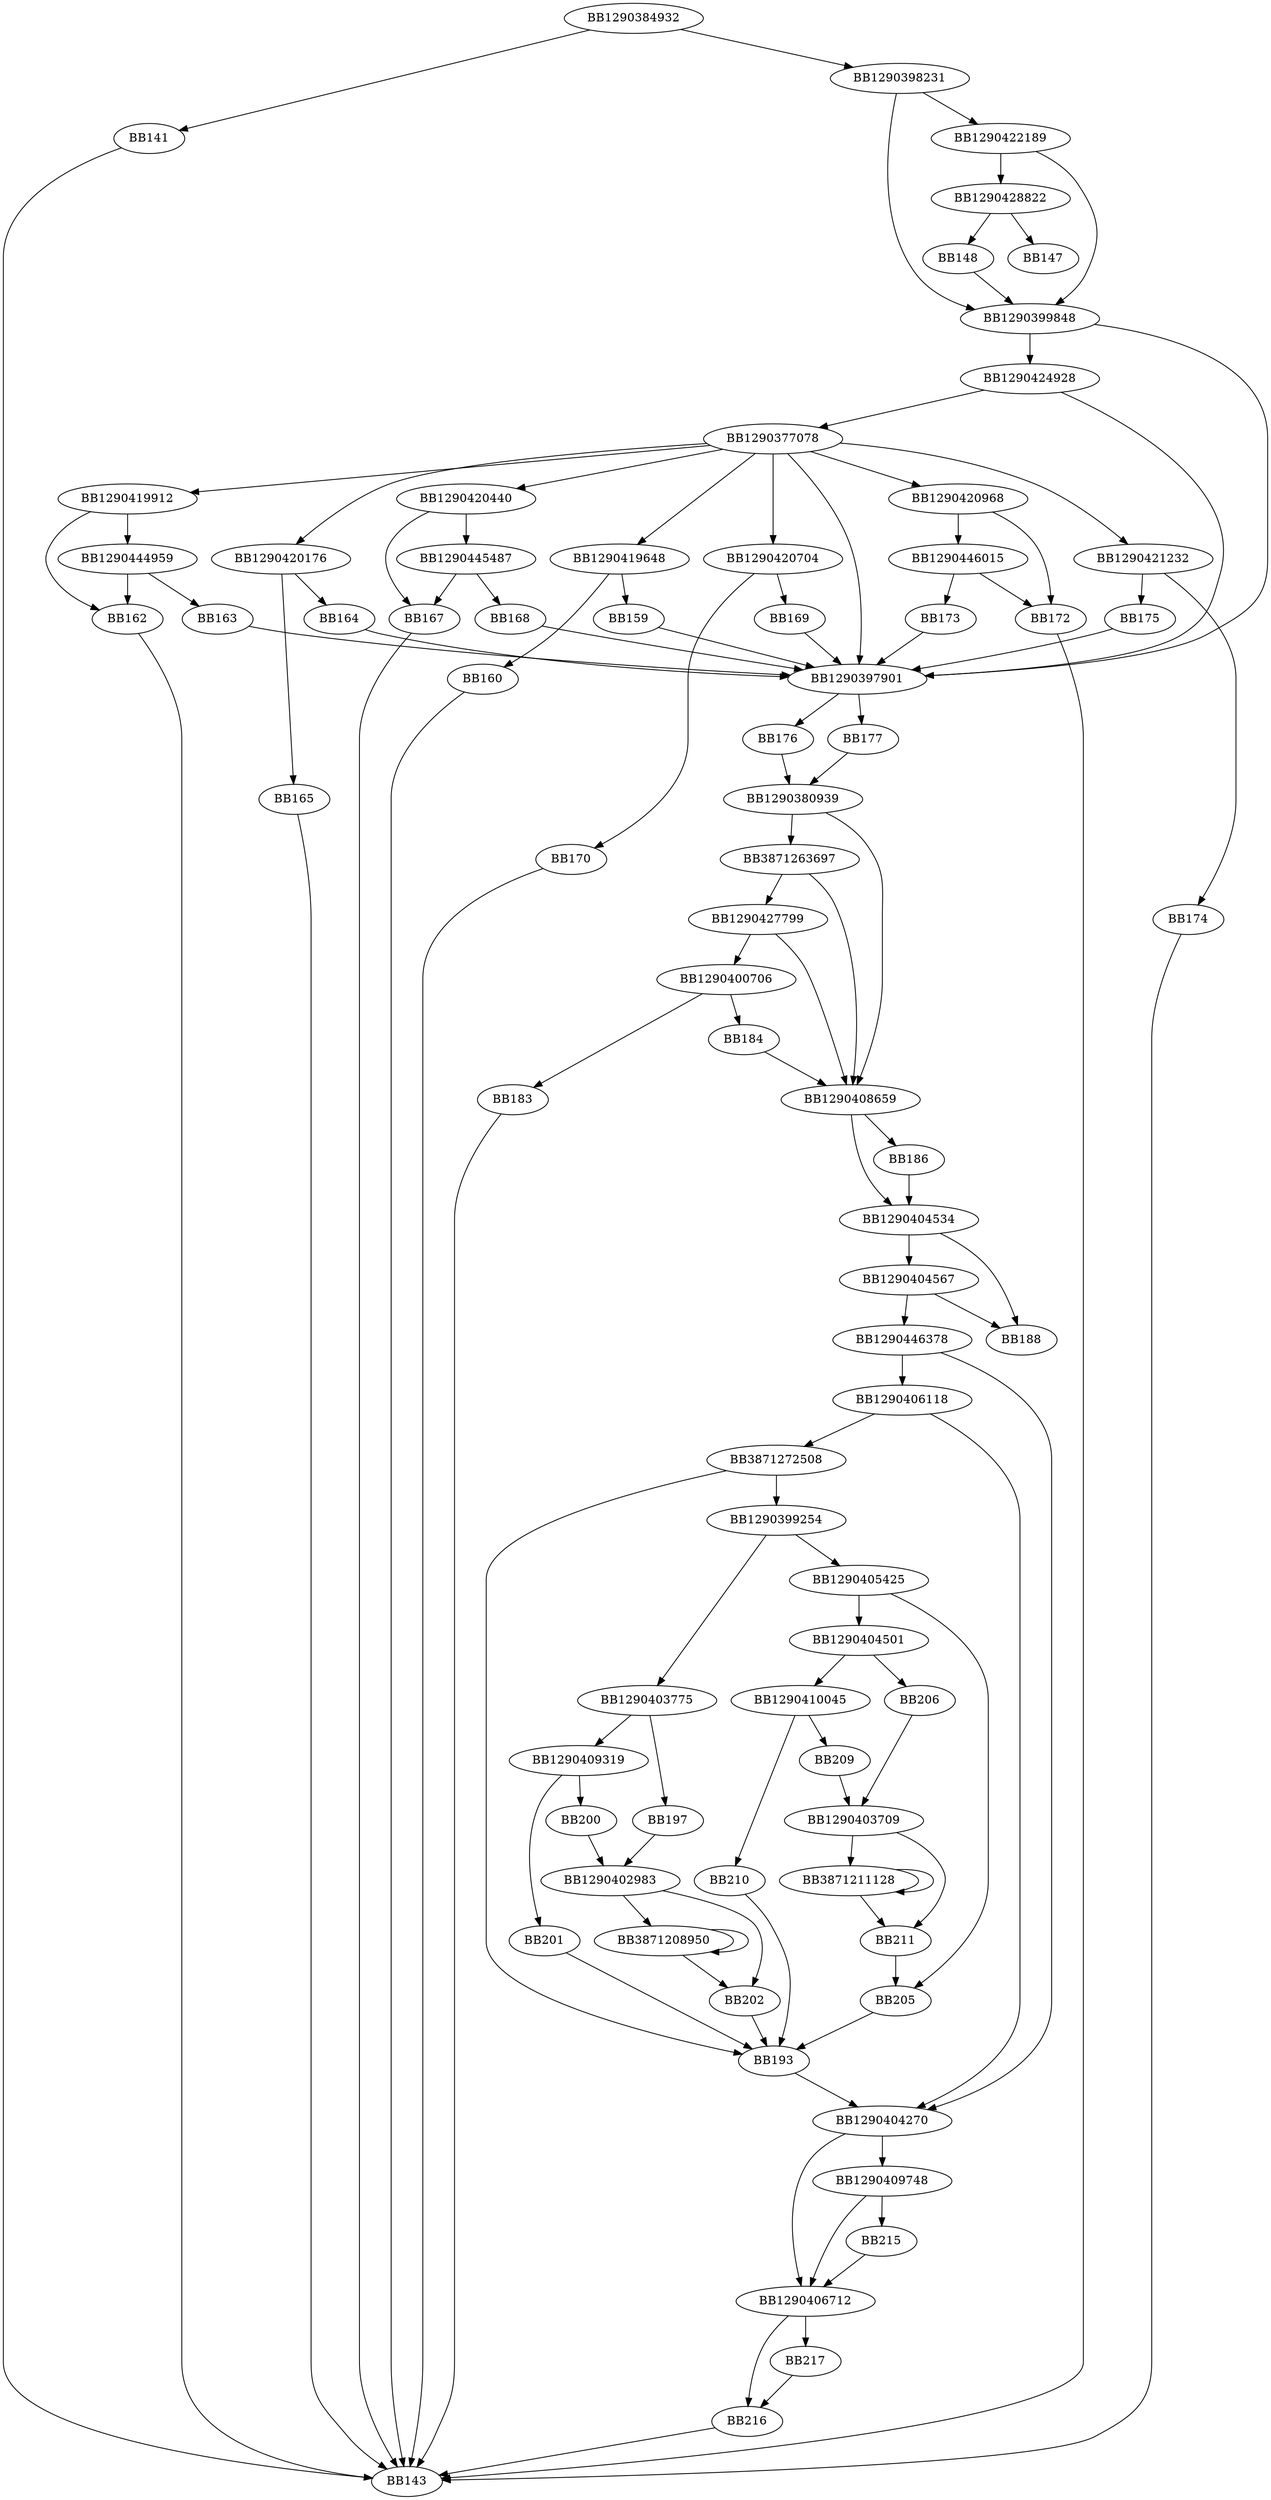 digraph G{
	BB1290384932->BB141;
	BB1290384932->BB1290398231;
	BB141->BB143;
	BB1290398231->BB1290422189;
	BB1290398231->BB1290399848;
	BB1290422189->BB1290428822;
	BB1290422189->BB1290399848;
	BB1290428822->BB147;
	BB1290428822->BB148;
	BB148->BB1290399848;
	BB1290399848->BB1290397901;
	BB1290399848->BB1290424928;
	BB1290424928->BB1290397901;
	BB1290424928->BB1290377078;
	BB1290377078->BB1290397901;
	BB1290377078->BB1290419648;
	BB1290377078->BB1290419912;
	BB1290377078->BB1290420176;
	BB1290377078->BB1290420440;
	BB1290377078->BB1290420704;
	BB1290377078->BB1290420968;
	BB1290377078->BB1290421232;
	BB1290419648->BB159;
	BB1290419648->BB160;
	BB160->BB143;
	BB159->BB1290397901;
	BB1290419912->BB1290444959;
	BB1290419912->BB162;
	BB1290444959->BB162;
	BB1290444959->BB163;
	BB162->BB143;
	BB163->BB1290397901;
	BB1290420176->BB164;
	BB1290420176->BB165;
	BB165->BB143;
	BB164->BB1290397901;
	BB1290420440->BB1290445487;
	BB1290420440->BB167;
	BB1290445487->BB167;
	BB1290445487->BB168;
	BB167->BB143;
	BB168->BB1290397901;
	BB1290420704->BB169;
	BB1290420704->BB170;
	BB170->BB143;
	BB169->BB1290397901;
	BB1290420968->BB1290446015;
	BB1290420968->BB172;
	BB1290446015->BB172;
	BB1290446015->BB173;
	BB172->BB143;
	BB173->BB1290397901;
	BB1290421232->BB174;
	BB1290421232->BB175;
	BB174->BB143;
	BB175->BB1290397901;
	BB1290397901->BB176;
	BB1290397901->BB177;
	BB176->BB1290380939;
	BB177->BB1290380939;
	BB1290380939->BB1290408659;
	BB1290380939->BB3871263697;
	BB3871263697->BB1290427799;
	BB3871263697->BB1290408659;
	BB1290427799->BB1290408659;
	BB1290427799->BB1290400706;
	BB1290400706->BB183;
	BB1290400706->BB184;
	BB183->BB143;
	BB184->BB1290408659;
	BB1290408659->BB1290404534;
	BB1290408659->BB186;
	BB186->BB1290404534;
	BB1290404534->BB1290404567;
	BB1290404534->BB188;
	BB1290404567->BB1290446378;
	BB1290404567->BB188;
	BB1290446378->BB1290404270;
	BB1290446378->BB1290406118;
	BB1290406118->BB3871272508;
	BB1290406118->BB1290404270;
	BB3871272508->BB193;
	BB3871272508->BB1290399254;
	BB1290399254->BB1290403775;
	BB1290399254->BB1290405425;
	BB1290403775->BB197;
	BB1290403775->BB1290409319;
	BB197->BB1290402983;
	BB1290409319->BB200;
	BB1290409319->BB201;
	BB200->BB1290402983;
	BB201->BB193;
	BB1290402983->BB202;
	BB1290402983->BB3871208950;
	BB3871208950->BB202;
	BB3871208950->BB3871208950;
	BB202->BB193;
	BB1290405425->BB1290404501;
	BB1290405425->BB205;
	BB1290404501->BB206;
	BB1290404501->BB1290410045;
	BB206->BB1290403709;
	BB1290410045->BB209;
	BB1290410045->BB210;
	BB209->BB1290403709;
	BB210->BB193;
	BB1290403709->BB211;
	BB1290403709->BB3871211128;
	BB3871211128->BB211;
	BB3871211128->BB3871211128;
	BB211->BB205;
	BB205->BB193;
	BB193->BB1290404270;
	BB1290404270->BB1290409748;
	BB1290404270->BB1290406712;
	BB1290409748->BB215;
	BB1290409748->BB1290406712;
	BB215->BB1290406712;
	BB1290406712->BB216;
	BB1290406712->BB217;
	BB217->BB216;
	BB216->BB143;
}
